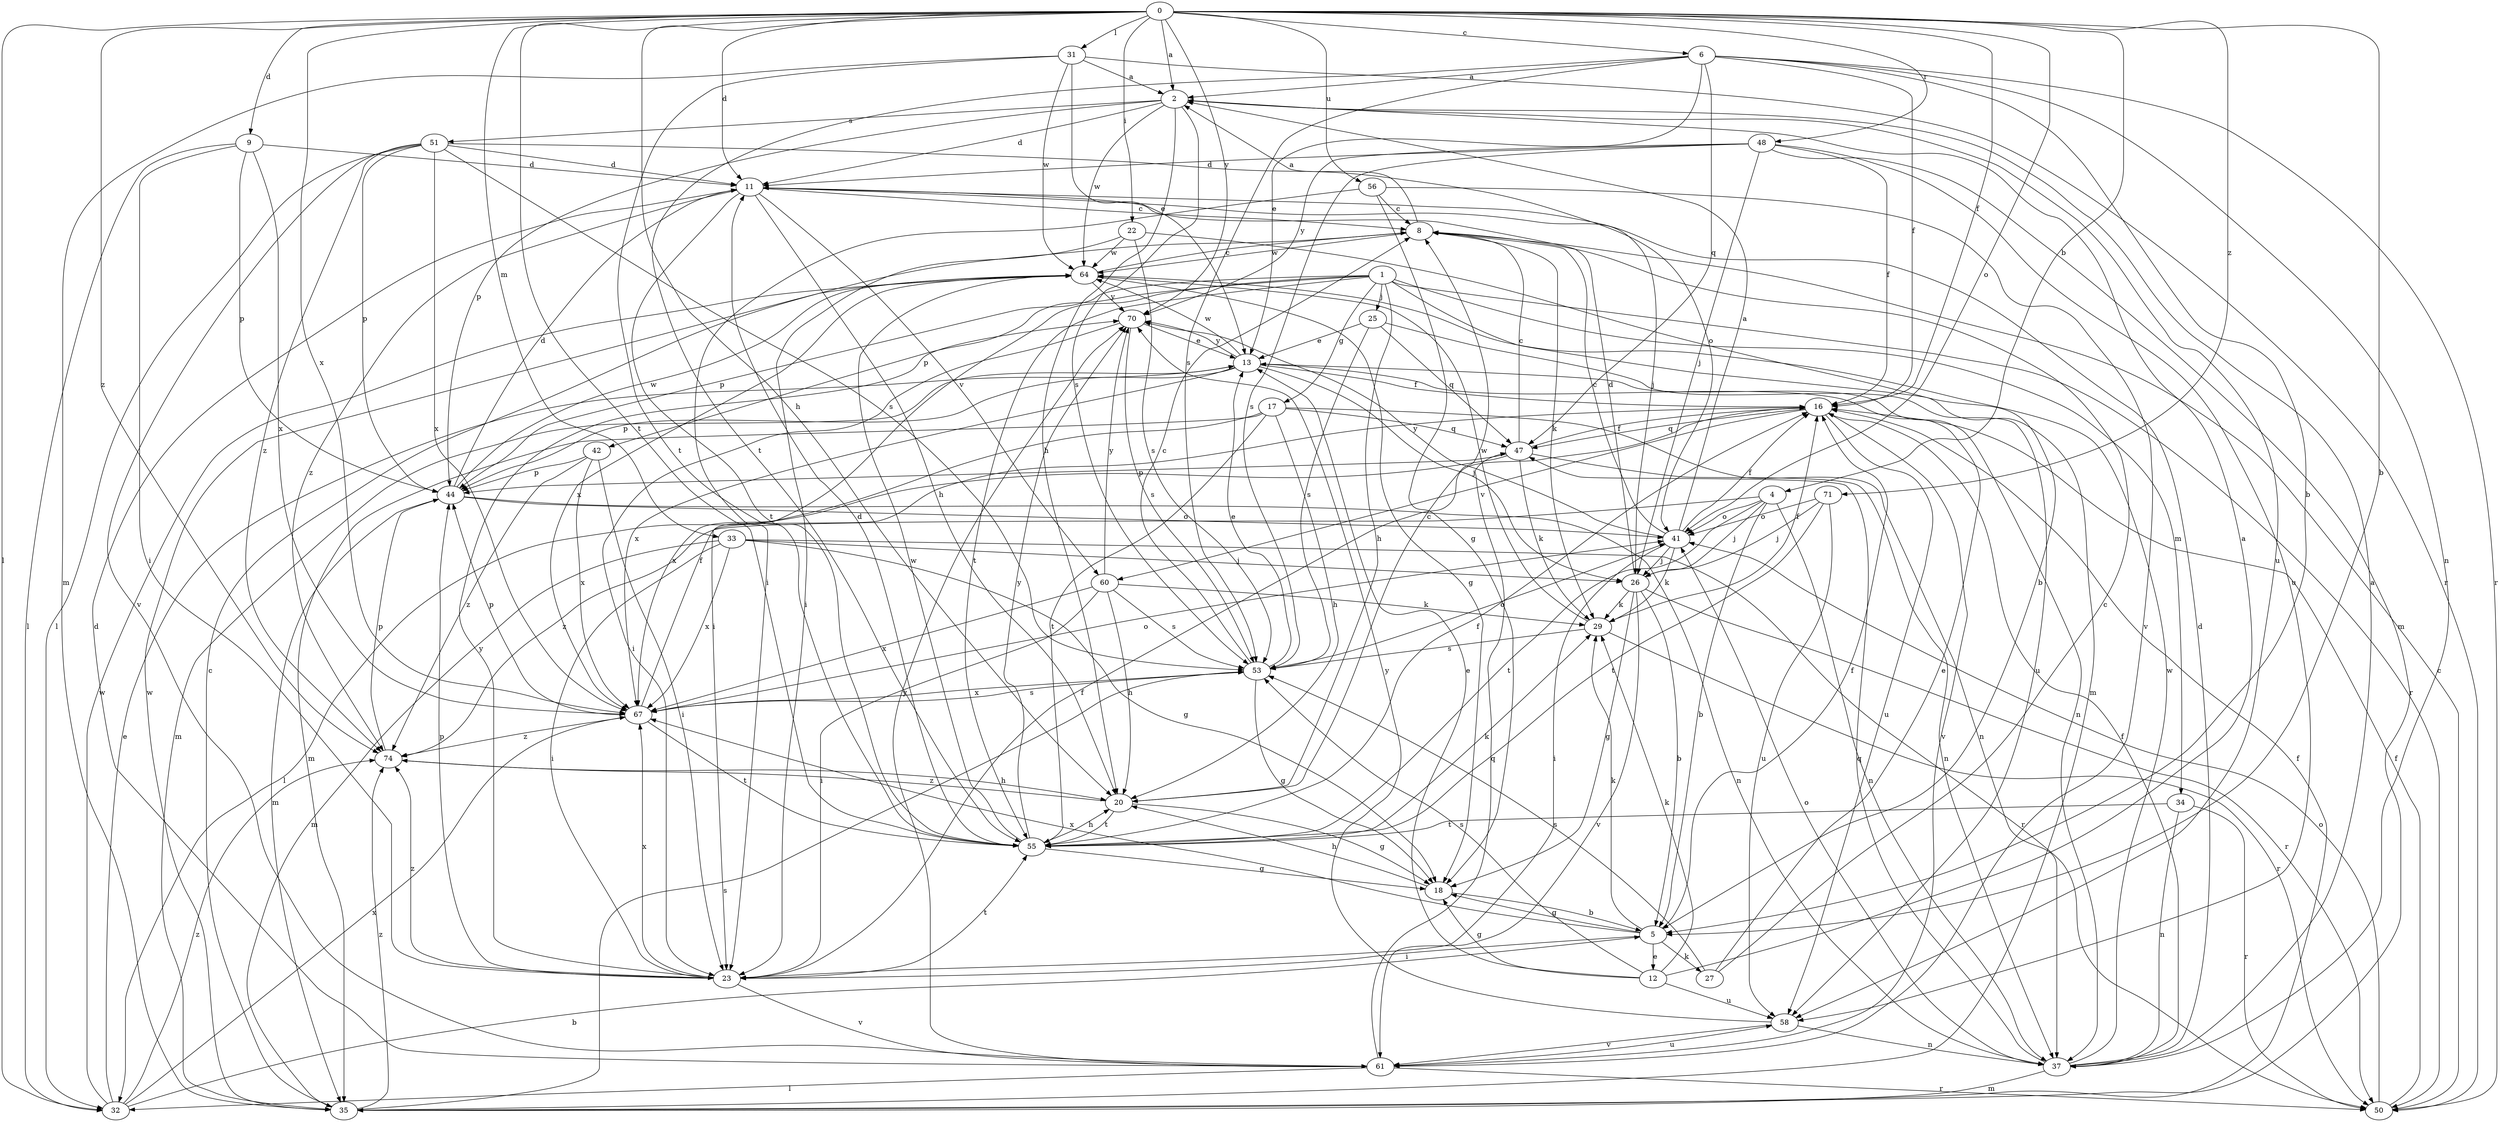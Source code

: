 strict digraph  {
0;
1;
2;
4;
5;
6;
8;
9;
11;
12;
13;
16;
17;
18;
20;
22;
23;
25;
26;
27;
29;
31;
32;
33;
34;
35;
37;
41;
42;
44;
47;
48;
50;
51;
53;
55;
56;
58;
60;
61;
64;
67;
70;
71;
74;
0 -> 2  [label=a];
0 -> 4  [label=b];
0 -> 5  [label=b];
0 -> 6  [label=c];
0 -> 9  [label=d];
0 -> 11  [label=d];
0 -> 16  [label=f];
0 -> 20  [label=h];
0 -> 22  [label=i];
0 -> 31  [label=l];
0 -> 32  [label=l];
0 -> 33  [label=m];
0 -> 41  [label=o];
0 -> 48  [label=r];
0 -> 55  [label=t];
0 -> 56  [label=u];
0 -> 67  [label=x];
0 -> 70  [label=y];
0 -> 71  [label=z];
0 -> 74  [label=z];
1 -> 17  [label=g];
1 -> 20  [label=h];
1 -> 23  [label=i];
1 -> 25  [label=j];
1 -> 34  [label=m];
1 -> 35  [label=m];
1 -> 42  [label=p];
1 -> 44  [label=p];
1 -> 50  [label=r];
1 -> 55  [label=t];
2 -> 11  [label=d];
2 -> 20  [label=h];
2 -> 44  [label=p];
2 -> 51  [label=s];
2 -> 53  [label=s];
2 -> 58  [label=u];
2 -> 64  [label=w];
4 -> 5  [label=b];
4 -> 26  [label=j];
4 -> 37  [label=n];
4 -> 41  [label=o];
4 -> 55  [label=t];
4 -> 74  [label=z];
5 -> 12  [label=e];
5 -> 16  [label=f];
5 -> 18  [label=g];
5 -> 23  [label=i];
5 -> 27  [label=k];
5 -> 29  [label=k];
5 -> 67  [label=x];
6 -> 2  [label=a];
6 -> 5  [label=b];
6 -> 13  [label=e];
6 -> 16  [label=f];
6 -> 37  [label=n];
6 -> 47  [label=q];
6 -> 50  [label=r];
6 -> 53  [label=s];
6 -> 55  [label=t];
8 -> 2  [label=a];
8 -> 29  [label=k];
8 -> 64  [label=w];
9 -> 11  [label=d];
9 -> 23  [label=i];
9 -> 32  [label=l];
9 -> 44  [label=p];
9 -> 67  [label=x];
11 -> 8  [label=c];
11 -> 20  [label=h];
11 -> 26  [label=j];
11 -> 55  [label=t];
11 -> 60  [label=v];
11 -> 74  [label=z];
12 -> 2  [label=a];
12 -> 13  [label=e];
12 -> 18  [label=g];
12 -> 29  [label=k];
12 -> 53  [label=s];
12 -> 58  [label=u];
13 -> 16  [label=f];
13 -> 26  [label=j];
13 -> 35  [label=m];
13 -> 37  [label=n];
13 -> 44  [label=p];
13 -> 64  [label=w];
13 -> 67  [label=x];
13 -> 70  [label=y];
16 -> 47  [label=q];
16 -> 58  [label=u];
16 -> 60  [label=v];
16 -> 61  [label=v];
17 -> 20  [label=h];
17 -> 35  [label=m];
17 -> 37  [label=n];
17 -> 47  [label=q];
17 -> 55  [label=t];
17 -> 67  [label=x];
18 -> 5  [label=b];
18 -> 20  [label=h];
20 -> 8  [label=c];
20 -> 18  [label=g];
20 -> 55  [label=t];
20 -> 74  [label=z];
22 -> 5  [label=b];
22 -> 23  [label=i];
22 -> 53  [label=s];
22 -> 64  [label=w];
23 -> 16  [label=f];
23 -> 44  [label=p];
23 -> 55  [label=t];
23 -> 61  [label=v];
23 -> 67  [label=x];
23 -> 70  [label=y];
23 -> 74  [label=z];
25 -> 13  [label=e];
25 -> 47  [label=q];
25 -> 53  [label=s];
25 -> 58  [label=u];
26 -> 5  [label=b];
26 -> 11  [label=d];
26 -> 18  [label=g];
26 -> 29  [label=k];
26 -> 50  [label=r];
26 -> 61  [label=v];
27 -> 8  [label=c];
27 -> 13  [label=e];
27 -> 53  [label=s];
29 -> 16  [label=f];
29 -> 50  [label=r];
29 -> 53  [label=s];
29 -> 64  [label=w];
31 -> 2  [label=a];
31 -> 13  [label=e];
31 -> 35  [label=m];
31 -> 50  [label=r];
31 -> 55  [label=t];
31 -> 64  [label=w];
32 -> 5  [label=b];
32 -> 13  [label=e];
32 -> 64  [label=w];
32 -> 67  [label=x];
32 -> 74  [label=z];
33 -> 18  [label=g];
33 -> 23  [label=i];
33 -> 26  [label=j];
33 -> 35  [label=m];
33 -> 50  [label=r];
33 -> 67  [label=x];
34 -> 37  [label=n];
34 -> 50  [label=r];
34 -> 55  [label=t];
35 -> 8  [label=c];
35 -> 16  [label=f];
35 -> 53  [label=s];
35 -> 64  [label=w];
35 -> 74  [label=z];
37 -> 2  [label=a];
37 -> 11  [label=d];
37 -> 16  [label=f];
37 -> 35  [label=m];
37 -> 41  [label=o];
37 -> 47  [label=q];
37 -> 64  [label=w];
41 -> 2  [label=a];
41 -> 8  [label=c];
41 -> 16  [label=f];
41 -> 23  [label=i];
41 -> 26  [label=j];
41 -> 29  [label=k];
41 -> 70  [label=y];
42 -> 23  [label=i];
42 -> 44  [label=p];
42 -> 67  [label=x];
42 -> 74  [label=z];
44 -> 11  [label=d];
44 -> 35  [label=m];
44 -> 37  [label=n];
44 -> 41  [label=o];
44 -> 64  [label=w];
47 -> 8  [label=c];
47 -> 16  [label=f];
47 -> 29  [label=k];
47 -> 32  [label=l];
47 -> 37  [label=n];
47 -> 44  [label=p];
48 -> 11  [label=d];
48 -> 16  [label=f];
48 -> 26  [label=j];
48 -> 35  [label=m];
48 -> 53  [label=s];
48 -> 58  [label=u];
48 -> 70  [label=y];
50 -> 8  [label=c];
50 -> 16  [label=f];
50 -> 41  [label=o];
51 -> 11  [label=d];
51 -> 32  [label=l];
51 -> 41  [label=o];
51 -> 44  [label=p];
51 -> 53  [label=s];
51 -> 61  [label=v];
51 -> 67  [label=x];
51 -> 74  [label=z];
53 -> 8  [label=c];
53 -> 13  [label=e];
53 -> 18  [label=g];
53 -> 41  [label=o];
53 -> 67  [label=x];
55 -> 11  [label=d];
55 -> 16  [label=f];
55 -> 18  [label=g];
55 -> 20  [label=h];
55 -> 29  [label=k];
55 -> 64  [label=w];
55 -> 70  [label=y];
56 -> 8  [label=c];
56 -> 18  [label=g];
56 -> 23  [label=i];
56 -> 61  [label=v];
58 -> 37  [label=n];
58 -> 61  [label=v];
58 -> 70  [label=y];
60 -> 20  [label=h];
60 -> 23  [label=i];
60 -> 29  [label=k];
60 -> 53  [label=s];
60 -> 67  [label=x];
60 -> 70  [label=y];
61 -> 11  [label=d];
61 -> 32  [label=l];
61 -> 47  [label=q];
61 -> 50  [label=r];
61 -> 58  [label=u];
61 -> 70  [label=y];
64 -> 8  [label=c];
64 -> 18  [label=g];
64 -> 67  [label=x];
64 -> 70  [label=y];
67 -> 16  [label=f];
67 -> 41  [label=o];
67 -> 44  [label=p];
67 -> 53  [label=s];
67 -> 55  [label=t];
67 -> 74  [label=z];
70 -> 13  [label=e];
70 -> 23  [label=i];
70 -> 53  [label=s];
71 -> 26  [label=j];
71 -> 41  [label=o];
71 -> 55  [label=t];
71 -> 58  [label=u];
74 -> 20  [label=h];
74 -> 44  [label=p];
}
